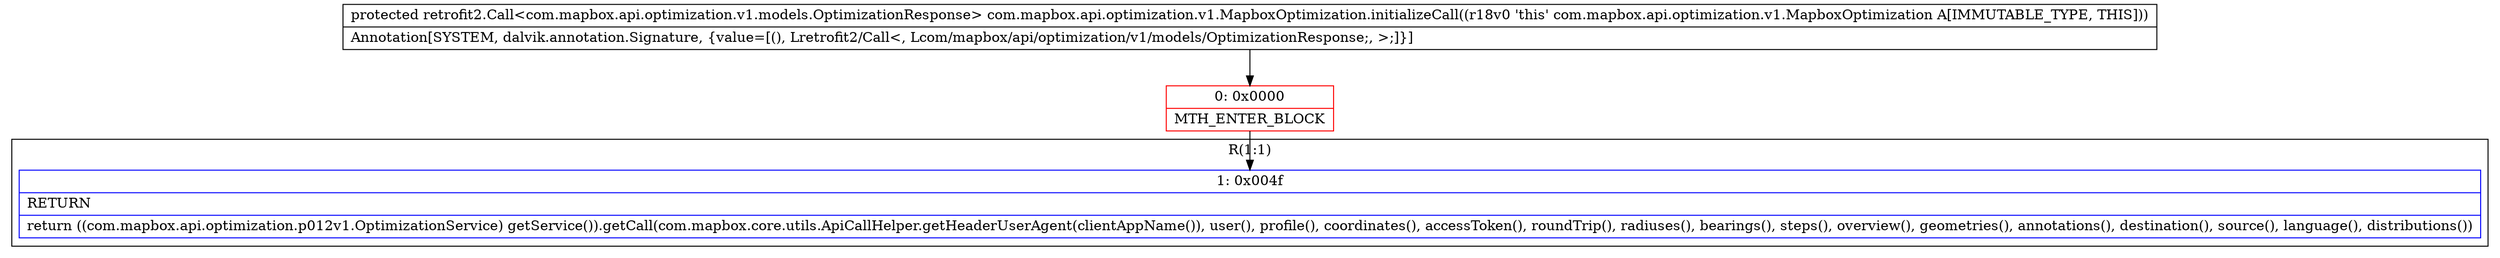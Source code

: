 digraph "CFG forcom.mapbox.api.optimization.v1.MapboxOptimization.initializeCall()Lretrofit2\/Call;" {
subgraph cluster_Region_942758846 {
label = "R(1:1)";
node [shape=record,color=blue];
Node_1 [shape=record,label="{1\:\ 0x004f|RETURN\l|return ((com.mapbox.api.optimization.p012v1.OptimizationService) getService()).getCall(com.mapbox.core.utils.ApiCallHelper.getHeaderUserAgent(clientAppName()), user(), profile(), coordinates(), accessToken(), roundTrip(), radiuses(), bearings(), steps(), overview(), geometries(), annotations(), destination(), source(), language(), distributions())\l}"];
}
Node_0 [shape=record,color=red,label="{0\:\ 0x0000|MTH_ENTER_BLOCK\l}"];
MethodNode[shape=record,label="{protected retrofit2.Call\<com.mapbox.api.optimization.v1.models.OptimizationResponse\> com.mapbox.api.optimization.v1.MapboxOptimization.initializeCall((r18v0 'this' com.mapbox.api.optimization.v1.MapboxOptimization A[IMMUTABLE_TYPE, THIS]))  | Annotation[SYSTEM, dalvik.annotation.Signature, \{value=[(), Lretrofit2\/Call\<, Lcom\/mapbox\/api\/optimization\/v1\/models\/OptimizationResponse;, \>;]\}]\l}"];
MethodNode -> Node_0;
Node_0 -> Node_1;
}


